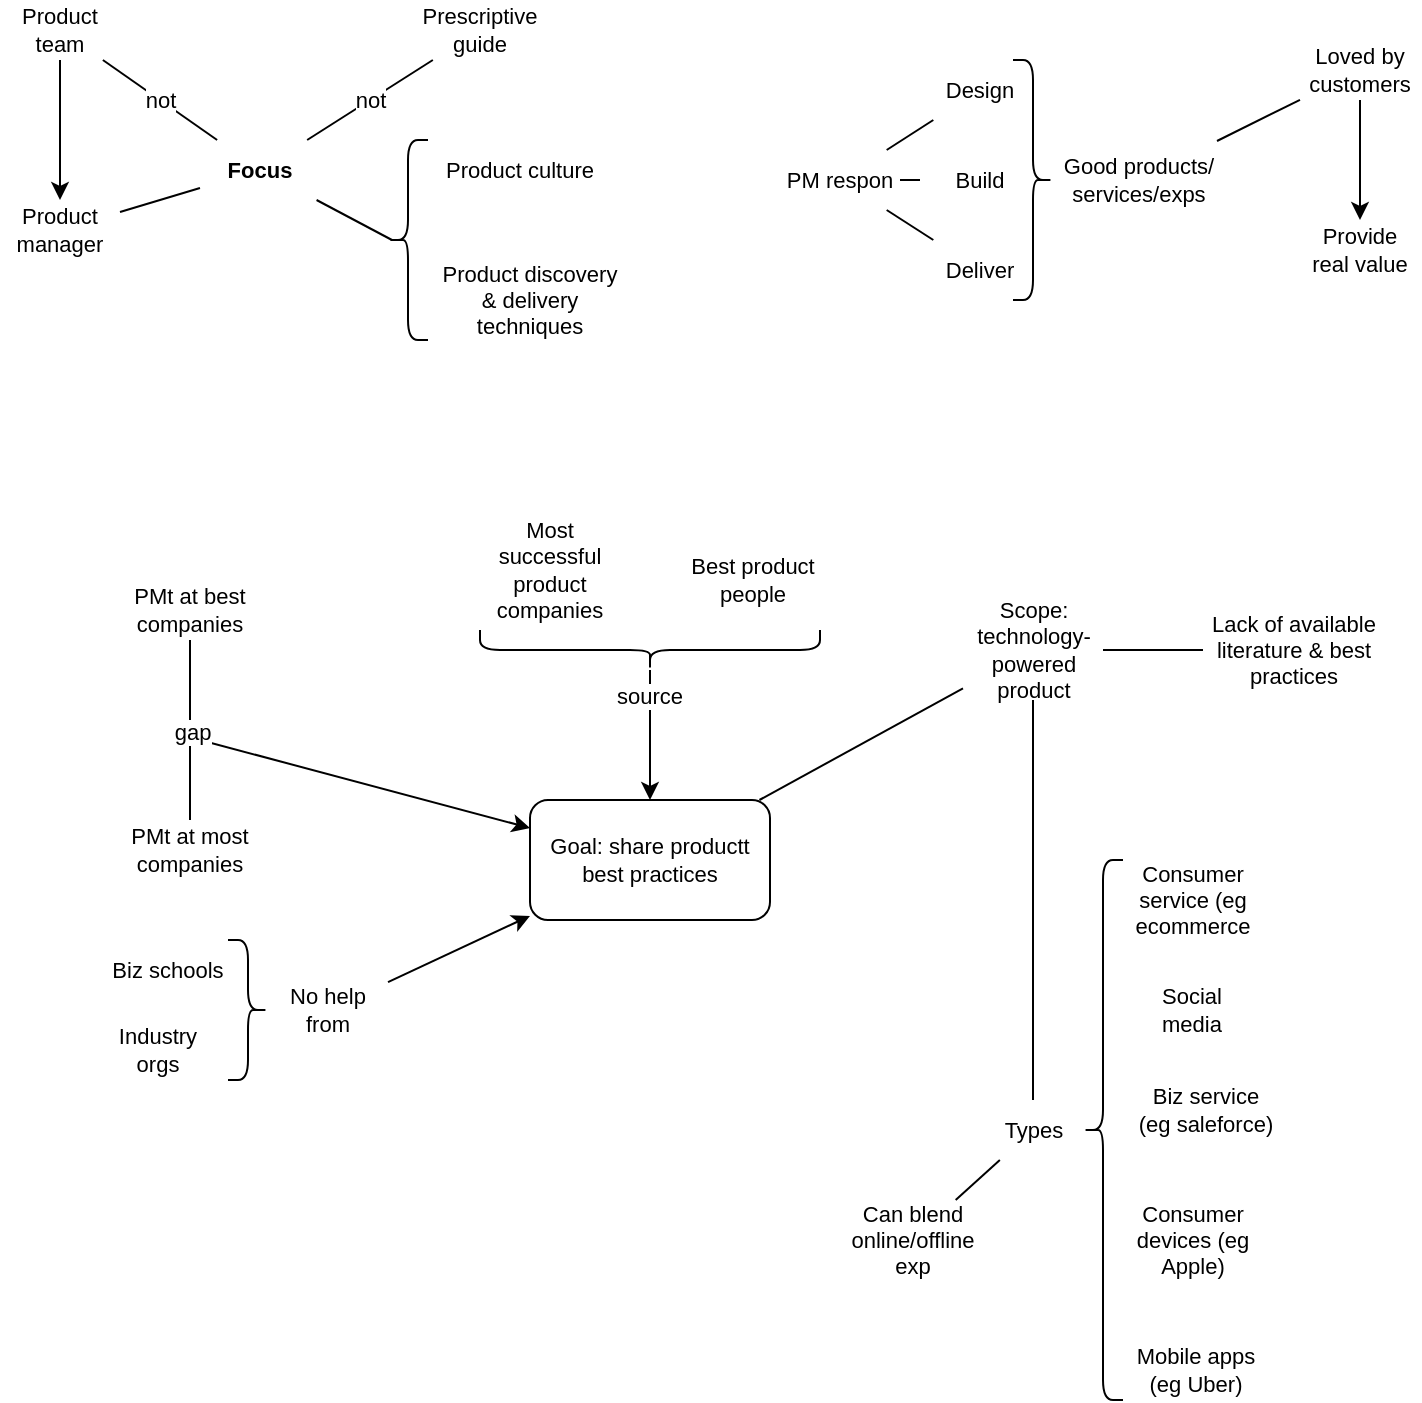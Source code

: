 <mxfile version="24.4.10" type="github">
  <diagram name="Page-1" id="LtzkvoZE5wQOxvXeWPpe">
    <mxGraphModel dx="954" dy="492" grid="1" gridSize="10" guides="1" tooltips="1" connect="1" arrows="1" fold="1" page="1" pageScale="1" pageWidth="827" pageHeight="1169" background="#ffffff" math="0" shadow="0">
      <root>
        <mxCell id="0" />
        <mxCell id="1" parent="0" />
        <mxCell id="TtzPyp4bpMKkoiG6bIdR-3" value="not" style="rounded=0;orthogonalLoop=1;jettySize=auto;html=1;endArrow=none;endFill=0;" edge="1" parent="1" source="TtzPyp4bpMKkoiG6bIdR-1" target="TtzPyp4bpMKkoiG6bIdR-2">
          <mxGeometry relative="1" as="geometry" />
        </mxCell>
        <mxCell id="TtzPyp4bpMKkoiG6bIdR-12" value="not" style="edgeStyle=none;rounded=0;orthogonalLoop=1;jettySize=auto;html=1;strokeColor=default;align=center;verticalAlign=middle;fontFamily=Helvetica;fontSize=11;fontColor=default;labelBackgroundColor=default;endArrow=none;endFill=0;" edge="1" parent="1" source="TtzPyp4bpMKkoiG6bIdR-1" target="TtzPyp4bpMKkoiG6bIdR-11">
          <mxGeometry relative="1" as="geometry" />
        </mxCell>
        <mxCell id="TtzPyp4bpMKkoiG6bIdR-13" style="edgeStyle=none;rounded=0;orthogonalLoop=1;jettySize=auto;html=1;strokeColor=default;align=center;verticalAlign=middle;fontFamily=Helvetica;fontSize=11;fontColor=default;labelBackgroundColor=default;endArrow=none;endFill=0;" edge="1" parent="1" source="TtzPyp4bpMKkoiG6bIdR-1" target="TtzPyp4bpMKkoiG6bIdR-10">
          <mxGeometry relative="1" as="geometry" />
        </mxCell>
        <mxCell id="TtzPyp4bpMKkoiG6bIdR-1" value="Focus" style="text;html=1;align=center;verticalAlign=middle;whiteSpace=wrap;rounded=0;fontSize=11;fontStyle=1" vertex="1" parent="1">
          <mxGeometry x="140" y="270" width="60" height="30" as="geometry" />
        </mxCell>
        <mxCell id="TtzPyp4bpMKkoiG6bIdR-2" value="Prescriptive guide" style="text;html=1;align=center;verticalAlign=middle;whiteSpace=wrap;rounded=0;fontSize=11;" vertex="1" parent="1">
          <mxGeometry x="250" y="200" width="60" height="30" as="geometry" />
        </mxCell>
        <mxCell id="TtzPyp4bpMKkoiG6bIdR-4" value="Product culture" style="text;html=1;align=center;verticalAlign=middle;whiteSpace=wrap;rounded=0;fontFamily=Helvetica;fontSize=11;fontColor=default;labelBackgroundColor=default;" vertex="1" parent="1">
          <mxGeometry x="260" y="270" width="80" height="30" as="geometry" />
        </mxCell>
        <mxCell id="TtzPyp4bpMKkoiG6bIdR-5" value="Product discovery &amp;amp; delivery techniques" style="text;html=1;align=center;verticalAlign=middle;whiteSpace=wrap;rounded=0;fontFamily=Helvetica;fontSize=11;fontColor=default;labelBackgroundColor=default;" vertex="1" parent="1">
          <mxGeometry x="260" y="330" width="90" height="40" as="geometry" />
        </mxCell>
        <mxCell id="TtzPyp4bpMKkoiG6bIdR-8" value="" style="shape=curlyBracket;whiteSpace=wrap;html=1;rounded=1;labelPosition=left;verticalLabelPosition=middle;align=right;verticalAlign=middle;fontFamily=Helvetica;fontSize=11;fontColor=default;labelBackgroundColor=default;" vertex="1" parent="1">
          <mxGeometry x="234" y="270" width="20" height="100" as="geometry" />
        </mxCell>
        <mxCell id="TtzPyp4bpMKkoiG6bIdR-9" style="edgeStyle=none;rounded=0;orthogonalLoop=1;jettySize=auto;html=1;entryX=0.1;entryY=0.5;entryDx=0;entryDy=0;entryPerimeter=0;strokeColor=default;align=center;verticalAlign=middle;fontFamily=Helvetica;fontSize=11;fontColor=default;labelBackgroundColor=default;endArrow=none;endFill=0;" edge="1" parent="1" source="TtzPyp4bpMKkoiG6bIdR-1" target="TtzPyp4bpMKkoiG6bIdR-8">
          <mxGeometry relative="1" as="geometry" />
        </mxCell>
        <mxCell id="TtzPyp4bpMKkoiG6bIdR-10" value="Product manager" style="text;html=1;align=center;verticalAlign=middle;whiteSpace=wrap;rounded=0;fontFamily=Helvetica;fontSize=11;fontColor=default;labelBackgroundColor=default;" vertex="1" parent="1">
          <mxGeometry x="40" y="300" width="60" height="30" as="geometry" />
        </mxCell>
        <mxCell id="TtzPyp4bpMKkoiG6bIdR-14" style="edgeStyle=none;rounded=0;orthogonalLoop=1;jettySize=auto;html=1;strokeColor=default;align=center;verticalAlign=middle;fontFamily=Helvetica;fontSize=11;fontColor=default;labelBackgroundColor=default;endArrow=classic;endFill=1;" edge="1" parent="1" source="TtzPyp4bpMKkoiG6bIdR-11" target="TtzPyp4bpMKkoiG6bIdR-10">
          <mxGeometry relative="1" as="geometry">
            <Array as="points" />
          </mxGeometry>
        </mxCell>
        <mxCell id="TtzPyp4bpMKkoiG6bIdR-11" value="Product team" style="text;html=1;align=center;verticalAlign=middle;whiteSpace=wrap;rounded=0;fontFamily=Helvetica;fontSize=11;fontColor=default;labelBackgroundColor=default;" vertex="1" parent="1">
          <mxGeometry x="40" y="200" width="60" height="30" as="geometry" />
        </mxCell>
        <mxCell id="TtzPyp4bpMKkoiG6bIdR-20" style="edgeStyle=none;rounded=0;orthogonalLoop=1;jettySize=auto;html=1;strokeColor=default;align=center;verticalAlign=middle;fontFamily=Helvetica;fontSize=11;fontColor=default;labelBackgroundColor=default;endArrow=none;endFill=0;startArrow=classic;startFill=1;" edge="1" parent="1" source="TtzPyp4bpMKkoiG6bIdR-17">
          <mxGeometry relative="1" as="geometry">
            <mxPoint x="140" y="570" as="targetPoint" />
          </mxGeometry>
        </mxCell>
        <mxCell id="TtzPyp4bpMKkoiG6bIdR-24" style="edgeStyle=none;rounded=0;orthogonalLoop=1;jettySize=auto;html=1;strokeColor=default;align=center;verticalAlign=middle;fontFamily=Helvetica;fontSize=11;fontColor=default;labelBackgroundColor=default;endArrow=none;endFill=0;" edge="1" parent="1" source="TtzPyp4bpMKkoiG6bIdR-17" target="TtzPyp4bpMKkoiG6bIdR-23">
          <mxGeometry relative="1" as="geometry" />
        </mxCell>
        <mxCell id="TtzPyp4bpMKkoiG6bIdR-17" value="Goal: share productt best practices" style="rounded=1;whiteSpace=wrap;html=1;fontFamily=Helvetica;fontSize=11;fontColor=default;labelBackgroundColor=default;" vertex="1" parent="1">
          <mxGeometry x="305" y="600" width="120" height="60" as="geometry" />
        </mxCell>
        <mxCell id="TtzPyp4bpMKkoiG6bIdR-21" value="" style="edgeStyle=none;rounded=0;orthogonalLoop=1;jettySize=auto;html=1;strokeColor=default;align=center;verticalAlign=middle;fontFamily=Helvetica;fontSize=11;fontColor=default;labelBackgroundColor=default;endArrow=none;endFill=0;" edge="1" parent="1" source="TtzPyp4bpMKkoiG6bIdR-18" target="TtzPyp4bpMKkoiG6bIdR-19">
          <mxGeometry relative="1" as="geometry" />
        </mxCell>
        <mxCell id="TtzPyp4bpMKkoiG6bIdR-22" value="gap" style="edgeLabel;html=1;align=center;verticalAlign=middle;resizable=0;points=[];fontFamily=Helvetica;fontSize=11;fontColor=default;labelBackgroundColor=default;" vertex="1" connectable="0" parent="TtzPyp4bpMKkoiG6bIdR-21">
          <mxGeometry x="0.022" y="1" relative="1" as="geometry">
            <mxPoint as="offset" />
          </mxGeometry>
        </mxCell>
        <mxCell id="TtzPyp4bpMKkoiG6bIdR-18" value="PMt at best companies" style="text;html=1;align=center;verticalAlign=middle;whiteSpace=wrap;rounded=0;fontFamily=Helvetica;fontSize=11;fontColor=default;labelBackgroundColor=default;" vertex="1" parent="1">
          <mxGeometry x="105" y="490" width="60" height="30" as="geometry" />
        </mxCell>
        <mxCell id="TtzPyp4bpMKkoiG6bIdR-19" value="PMt at most companies" style="text;html=1;align=center;verticalAlign=middle;whiteSpace=wrap;rounded=0;fontFamily=Helvetica;fontSize=11;fontColor=default;labelBackgroundColor=default;" vertex="1" parent="1">
          <mxGeometry x="100" y="610" width="70" height="30" as="geometry" />
        </mxCell>
        <mxCell id="TtzPyp4bpMKkoiG6bIdR-26" value="" style="edgeStyle=none;rounded=0;orthogonalLoop=1;jettySize=auto;html=1;strokeColor=default;align=center;verticalAlign=middle;fontFamily=Helvetica;fontSize=11;fontColor=default;labelBackgroundColor=default;endArrow=none;endFill=0;" edge="1" parent="1" source="TtzPyp4bpMKkoiG6bIdR-23" target="TtzPyp4bpMKkoiG6bIdR-25">
          <mxGeometry relative="1" as="geometry" />
        </mxCell>
        <mxCell id="TtzPyp4bpMKkoiG6bIdR-23" value="Scope: technology-powered product" style="text;html=1;align=center;verticalAlign=middle;whiteSpace=wrap;rounded=0;fontFamily=Helvetica;fontSize=11;fontColor=default;labelBackgroundColor=default;" vertex="1" parent="1">
          <mxGeometry x="521.5" y="500" width="70" height="50" as="geometry" />
        </mxCell>
        <mxCell id="TtzPyp4bpMKkoiG6bIdR-25" value="Lack of available literature &amp;amp; best practices" style="text;html=1;align=center;verticalAlign=middle;whiteSpace=wrap;rounded=0;fontFamily=Helvetica;fontSize=11;fontColor=default;labelBackgroundColor=default;" vertex="1" parent="1">
          <mxGeometry x="641.5" y="505" width="90" height="40" as="geometry" />
        </mxCell>
        <mxCell id="TtzPyp4bpMKkoiG6bIdR-37" style="edgeStyle=none;rounded=0;orthogonalLoop=1;jettySize=auto;html=1;strokeColor=default;align=center;verticalAlign=middle;fontFamily=Helvetica;fontSize=11;fontColor=default;labelBackgroundColor=default;endArrow=none;endFill=0;" edge="1" parent="1" source="TtzPyp4bpMKkoiG6bIdR-27" target="TtzPyp4bpMKkoiG6bIdR-36">
          <mxGeometry relative="1" as="geometry" />
        </mxCell>
        <mxCell id="TtzPyp4bpMKkoiG6bIdR-27" value="Good products/&lt;br&gt;services/exps" style="text;html=1;align=center;verticalAlign=middle;whiteSpace=wrap;rounded=0;fontFamily=Helvetica;fontSize=11;fontColor=default;labelBackgroundColor=default;" vertex="1" parent="1">
          <mxGeometry x="570" y="270" width="78.5" height="40" as="geometry" />
        </mxCell>
        <mxCell id="TtzPyp4bpMKkoiG6bIdR-33" style="edgeStyle=none;rounded=0;orthogonalLoop=1;jettySize=auto;html=1;strokeColor=default;align=center;verticalAlign=middle;fontFamily=Helvetica;fontSize=11;fontColor=default;labelBackgroundColor=default;endArrow=none;endFill=0;" edge="1" parent="1" source="TtzPyp4bpMKkoiG6bIdR-28" target="TtzPyp4bpMKkoiG6bIdR-30">
          <mxGeometry relative="1" as="geometry" />
        </mxCell>
        <mxCell id="TtzPyp4bpMKkoiG6bIdR-34" style="edgeStyle=none;rounded=0;orthogonalLoop=1;jettySize=auto;html=1;strokeColor=default;align=center;verticalAlign=middle;fontFamily=Helvetica;fontSize=11;fontColor=default;labelBackgroundColor=default;endArrow=none;endFill=0;" edge="1" parent="1" source="TtzPyp4bpMKkoiG6bIdR-28" target="TtzPyp4bpMKkoiG6bIdR-31">
          <mxGeometry relative="1" as="geometry" />
        </mxCell>
        <mxCell id="TtzPyp4bpMKkoiG6bIdR-35" style="edgeStyle=none;rounded=0;orthogonalLoop=1;jettySize=auto;html=1;strokeColor=default;align=center;verticalAlign=middle;fontFamily=Helvetica;fontSize=11;fontColor=default;labelBackgroundColor=default;endArrow=none;endFill=0;" edge="1" parent="1" source="TtzPyp4bpMKkoiG6bIdR-28" target="TtzPyp4bpMKkoiG6bIdR-32">
          <mxGeometry relative="1" as="geometry" />
        </mxCell>
        <mxCell id="TtzPyp4bpMKkoiG6bIdR-28" value="PM respon" style="text;html=1;align=center;verticalAlign=middle;whiteSpace=wrap;rounded=0;fontFamily=Helvetica;fontSize=11;fontColor=default;labelBackgroundColor=default;" vertex="1" parent="1">
          <mxGeometry x="430" y="275" width="60" height="30" as="geometry" />
        </mxCell>
        <mxCell id="TtzPyp4bpMKkoiG6bIdR-29" value="" style="shape=curlyBracket;whiteSpace=wrap;html=1;rounded=1;flipH=1;labelPosition=right;verticalLabelPosition=middle;align=left;verticalAlign=middle;fontFamily=Helvetica;fontSize=11;fontColor=default;labelBackgroundColor=default;" vertex="1" parent="1">
          <mxGeometry x="546.5" y="230" width="20" height="120" as="geometry" />
        </mxCell>
        <mxCell id="TtzPyp4bpMKkoiG6bIdR-30" value="Design" style="text;html=1;align=center;verticalAlign=middle;whiteSpace=wrap;rounded=0;fontFamily=Helvetica;fontSize=11;fontColor=default;labelBackgroundColor=default;" vertex="1" parent="1">
          <mxGeometry x="500" y="230" width="60" height="30" as="geometry" />
        </mxCell>
        <mxCell id="TtzPyp4bpMKkoiG6bIdR-31" value="Build" style="text;html=1;align=center;verticalAlign=middle;whiteSpace=wrap;rounded=0;fontFamily=Helvetica;fontSize=11;fontColor=default;labelBackgroundColor=default;" vertex="1" parent="1">
          <mxGeometry x="500" y="275" width="60" height="30" as="geometry" />
        </mxCell>
        <mxCell id="TtzPyp4bpMKkoiG6bIdR-32" value="Deliver" style="text;html=1;align=center;verticalAlign=middle;whiteSpace=wrap;rounded=0;fontFamily=Helvetica;fontSize=11;fontColor=default;labelBackgroundColor=default;" vertex="1" parent="1">
          <mxGeometry x="500" y="320" width="60" height="30" as="geometry" />
        </mxCell>
        <mxCell id="TtzPyp4bpMKkoiG6bIdR-39" value="" style="edgeStyle=none;rounded=0;orthogonalLoop=1;jettySize=auto;html=1;strokeColor=default;align=center;verticalAlign=middle;fontFamily=Helvetica;fontSize=11;fontColor=default;labelBackgroundColor=default;endArrow=classic;endFill=1;" edge="1" parent="1" source="TtzPyp4bpMKkoiG6bIdR-36" target="TtzPyp4bpMKkoiG6bIdR-38">
          <mxGeometry relative="1" as="geometry" />
        </mxCell>
        <mxCell id="TtzPyp4bpMKkoiG6bIdR-36" value="Loved by customers" style="text;html=1;align=center;verticalAlign=middle;whiteSpace=wrap;rounded=0;fontFamily=Helvetica;fontSize=11;fontColor=default;labelBackgroundColor=default;" vertex="1" parent="1">
          <mxGeometry x="690" y="220" width="60" height="30" as="geometry" />
        </mxCell>
        <mxCell id="TtzPyp4bpMKkoiG6bIdR-38" value="Provide real value" style="text;html=1;align=center;verticalAlign=middle;whiteSpace=wrap;rounded=0;fontFamily=Helvetica;fontSize=11;fontColor=default;labelBackgroundColor=default;" vertex="1" parent="1">
          <mxGeometry x="690" y="310" width="60" height="30" as="geometry" />
        </mxCell>
        <mxCell id="TtzPyp4bpMKkoiG6bIdR-48" style="edgeStyle=none;rounded=0;orthogonalLoop=1;jettySize=auto;html=1;strokeColor=default;align=center;verticalAlign=middle;fontFamily=Helvetica;fontSize=11;fontColor=default;labelBackgroundColor=default;endArrow=none;endFill=0;" edge="1" parent="1" source="TtzPyp4bpMKkoiG6bIdR-40" target="TtzPyp4bpMKkoiG6bIdR-47">
          <mxGeometry relative="1" as="geometry" />
        </mxCell>
        <mxCell id="TtzPyp4bpMKkoiG6bIdR-49" style="edgeStyle=none;rounded=0;orthogonalLoop=1;jettySize=auto;html=1;strokeColor=default;align=center;verticalAlign=middle;fontFamily=Helvetica;fontSize=11;fontColor=default;labelBackgroundColor=default;endArrow=none;endFill=0;" edge="1" parent="1" source="TtzPyp4bpMKkoiG6bIdR-40" target="TtzPyp4bpMKkoiG6bIdR-23">
          <mxGeometry relative="1" as="geometry" />
        </mxCell>
        <mxCell id="TtzPyp4bpMKkoiG6bIdR-40" value="Types" style="text;html=1;align=center;verticalAlign=middle;whiteSpace=wrap;rounded=0;fontFamily=Helvetica;fontSize=11;fontColor=default;labelBackgroundColor=default;" vertex="1" parent="1">
          <mxGeometry x="526.5" y="750" width="60" height="30" as="geometry" />
        </mxCell>
        <mxCell id="TtzPyp4bpMKkoiG6bIdR-41" value="" style="shape=curlyBracket;whiteSpace=wrap;html=1;rounded=1;labelPosition=left;verticalLabelPosition=middle;align=right;verticalAlign=middle;fontFamily=Helvetica;fontSize=11;fontColor=default;labelBackgroundColor=default;" vertex="1" parent="1">
          <mxGeometry x="581.5" y="630" width="20" height="270" as="geometry" />
        </mxCell>
        <mxCell id="TtzPyp4bpMKkoiG6bIdR-42" value="Consumer service (eg ecommerce" style="text;html=1;align=center;verticalAlign=middle;whiteSpace=wrap;rounded=0;fontFamily=Helvetica;fontSize=11;fontColor=default;labelBackgroundColor=default;" vertex="1" parent="1">
          <mxGeometry x="601.5" y="630" width="68.5" height="40" as="geometry" />
        </mxCell>
        <mxCell id="TtzPyp4bpMKkoiG6bIdR-43" value="Social media" style="text;html=1;align=center;verticalAlign=middle;whiteSpace=wrap;rounded=0;fontFamily=Helvetica;fontSize=11;fontColor=default;labelBackgroundColor=default;" vertex="1" parent="1">
          <mxGeometry x="605.75" y="690" width="60" height="30" as="geometry" />
        </mxCell>
        <mxCell id="TtzPyp4bpMKkoiG6bIdR-44" value="Biz service (eg saleforce)" style="text;html=1;align=center;verticalAlign=middle;whiteSpace=wrap;rounded=0;fontFamily=Helvetica;fontSize=11;fontColor=default;labelBackgroundColor=default;" vertex="1" parent="1">
          <mxGeometry x="605.75" y="740" width="74.25" height="30" as="geometry" />
        </mxCell>
        <mxCell id="TtzPyp4bpMKkoiG6bIdR-45" value="Consumer devices (eg Apple)" style="text;html=1;align=center;verticalAlign=middle;whiteSpace=wrap;rounded=0;fontFamily=Helvetica;fontSize=11;fontColor=default;labelBackgroundColor=default;" vertex="1" parent="1">
          <mxGeometry x="607.25" y="800" width="58.5" height="40" as="geometry" />
        </mxCell>
        <mxCell id="TtzPyp4bpMKkoiG6bIdR-46" value="Mobile apps (eg Uber)" style="text;html=1;align=center;verticalAlign=middle;whiteSpace=wrap;rounded=0;fontFamily=Helvetica;fontSize=11;fontColor=default;labelBackgroundColor=default;" vertex="1" parent="1">
          <mxGeometry x="605.75" y="870" width="64.25" height="30" as="geometry" />
        </mxCell>
        <mxCell id="TtzPyp4bpMKkoiG6bIdR-47" value="Can blend online/offline exp" style="text;html=1;align=center;verticalAlign=middle;whiteSpace=wrap;rounded=0;fontFamily=Helvetica;fontSize=11;fontColor=default;labelBackgroundColor=default;" vertex="1" parent="1">
          <mxGeometry x="461.5" y="800" width="68.5" height="40" as="geometry" />
        </mxCell>
        <mxCell id="TtzPyp4bpMKkoiG6bIdR-50" value="Most successful product companies" style="text;html=1;align=center;verticalAlign=middle;whiteSpace=wrap;rounded=0;fontFamily=Helvetica;fontSize=11;fontColor=default;labelBackgroundColor=default;" vertex="1" parent="1">
          <mxGeometry x="280" y="460" width="70" height="50" as="geometry" />
        </mxCell>
        <mxCell id="TtzPyp4bpMKkoiG6bIdR-51" value="Best product people" style="text;html=1;align=center;verticalAlign=middle;whiteSpace=wrap;rounded=0;fontFamily=Helvetica;fontSize=11;fontColor=default;labelBackgroundColor=default;" vertex="1" parent="1">
          <mxGeometry x="381.5" y="475" width="68.5" height="30" as="geometry" />
        </mxCell>
        <mxCell id="TtzPyp4bpMKkoiG6bIdR-53" value="" style="edgeStyle=none;rounded=0;orthogonalLoop=1;jettySize=auto;html=1;strokeColor=default;align=center;verticalAlign=middle;fontFamily=Helvetica;fontSize=11;fontColor=default;labelBackgroundColor=default;endArrow=classic;endFill=1;" edge="1" parent="1" source="TtzPyp4bpMKkoiG6bIdR-52" target="TtzPyp4bpMKkoiG6bIdR-17">
          <mxGeometry relative="1" as="geometry" />
        </mxCell>
        <mxCell id="TtzPyp4bpMKkoiG6bIdR-52" value="source" style="shape=curlyBracket;whiteSpace=wrap;html=1;rounded=1;flipH=1;labelPosition=center;verticalLabelPosition=bottom;align=center;verticalAlign=top;fontFamily=Helvetica;fontSize=11;fontColor=default;labelBackgroundColor=default;direction=north;" vertex="1" parent="1">
          <mxGeometry x="280" y="515" width="170" height="20" as="geometry" />
        </mxCell>
        <mxCell id="TtzPyp4bpMKkoiG6bIdR-58" style="edgeStyle=none;rounded=0;orthogonalLoop=1;jettySize=auto;html=1;strokeColor=default;align=center;verticalAlign=middle;fontFamily=Helvetica;fontSize=11;fontColor=default;labelBackgroundColor=default;endArrow=classic;endFill=1;" edge="1" parent="1" source="TtzPyp4bpMKkoiG6bIdR-54" target="TtzPyp4bpMKkoiG6bIdR-17">
          <mxGeometry relative="1" as="geometry" />
        </mxCell>
        <mxCell id="TtzPyp4bpMKkoiG6bIdR-54" value="No help from" style="text;html=1;align=center;verticalAlign=middle;whiteSpace=wrap;rounded=0;fontFamily=Helvetica;fontSize=11;fontColor=default;labelBackgroundColor=default;" vertex="1" parent="1">
          <mxGeometry x="174" y="690" width="60" height="30" as="geometry" />
        </mxCell>
        <mxCell id="TtzPyp4bpMKkoiG6bIdR-55" value="" style="shape=curlyBracket;whiteSpace=wrap;html=1;rounded=1;flipH=1;labelPosition=right;verticalLabelPosition=middle;align=left;verticalAlign=middle;fontFamily=Helvetica;fontSize=11;fontColor=default;labelBackgroundColor=default;" vertex="1" parent="1">
          <mxGeometry x="154" y="670" width="20" height="70" as="geometry" />
        </mxCell>
        <mxCell id="TtzPyp4bpMKkoiG6bIdR-56" value="Biz schools" style="text;html=1;align=center;verticalAlign=middle;whiteSpace=wrap;rounded=0;fontFamily=Helvetica;fontSize=11;fontColor=default;labelBackgroundColor=default;" vertex="1" parent="1">
          <mxGeometry x="94" y="670" width="60" height="30" as="geometry" />
        </mxCell>
        <mxCell id="TtzPyp4bpMKkoiG6bIdR-57" value="Industry orgs" style="text;html=1;align=center;verticalAlign=middle;whiteSpace=wrap;rounded=0;fontFamily=Helvetica;fontSize=11;fontColor=default;labelBackgroundColor=default;" vertex="1" parent="1">
          <mxGeometry x="89" y="710" width="60" height="30" as="geometry" />
        </mxCell>
      </root>
    </mxGraphModel>
  </diagram>
</mxfile>
